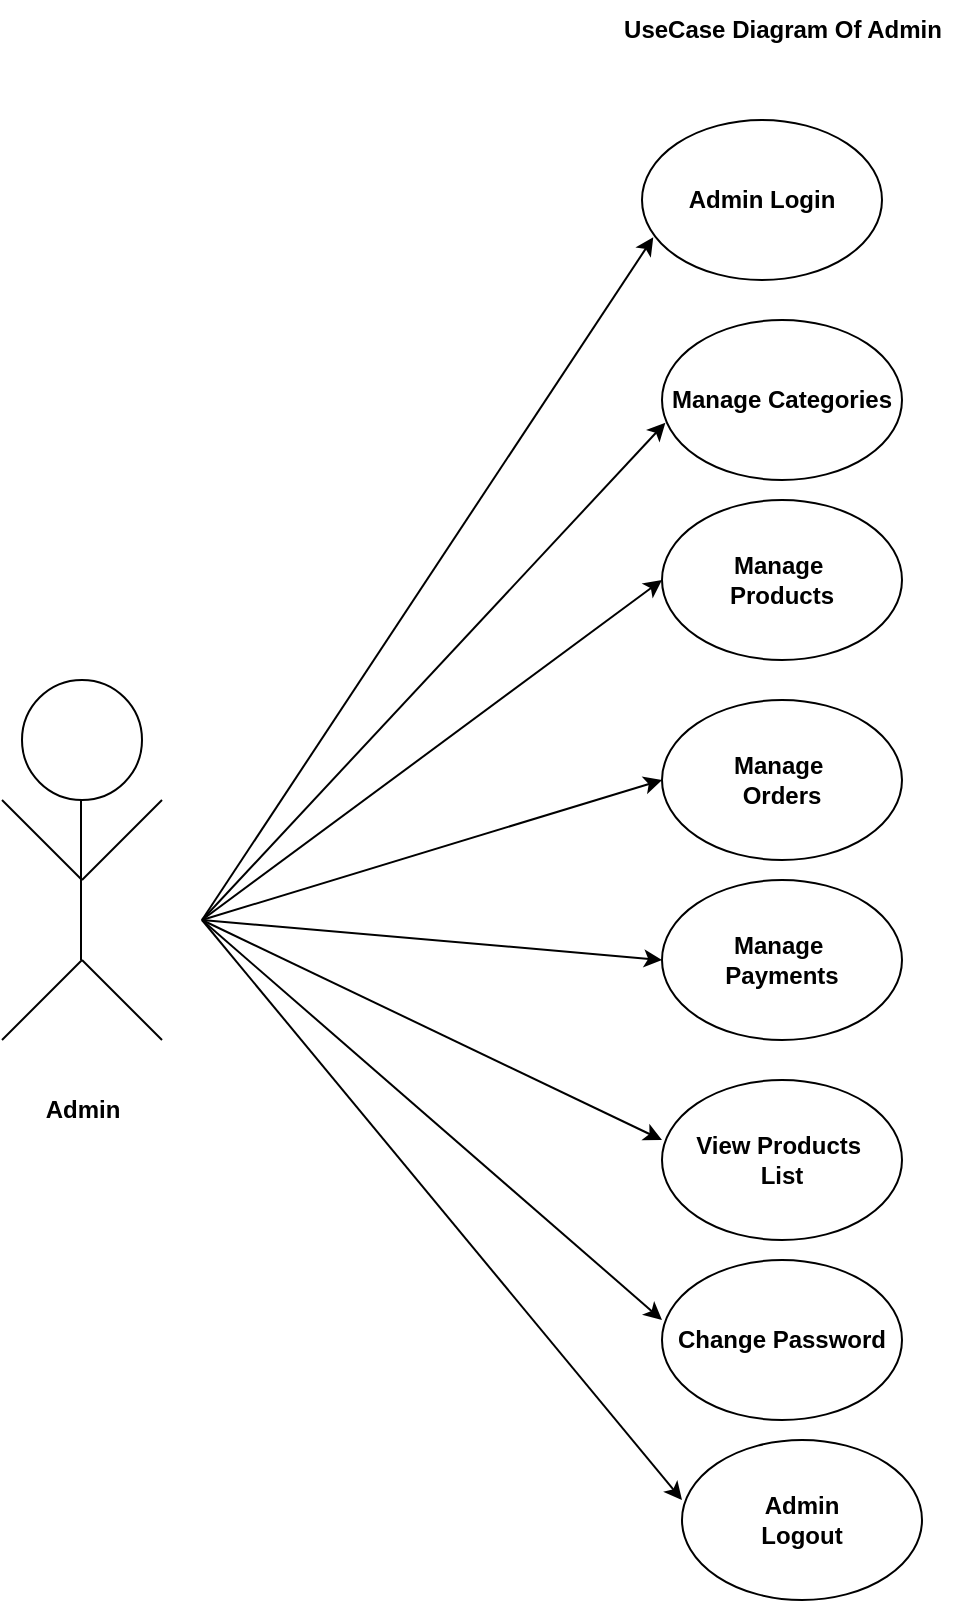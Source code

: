 <mxfile version="24.7.17">
  <diagram name="Page-1" id="qT1KsA2ClLIKK8IvK9sN">
    <mxGraphModel dx="1588" dy="2008" grid="1" gridSize="10" guides="1" tooltips="1" connect="1" arrows="1" fold="1" page="1" pageScale="1" pageWidth="850" pageHeight="1100" math="0" shadow="0">
      <root>
        <mxCell id="0" />
        <mxCell id="1" parent="0" />
        <mxCell id="9r9jPYxPQO7Tfo1PjA_W-1" value="" style="ellipse;whiteSpace=wrap;html=1;aspect=fixed;" parent="1" vertex="1">
          <mxGeometry x="190" y="220" width="60" height="60" as="geometry" />
        </mxCell>
        <mxCell id="9r9jPYxPQO7Tfo1PjA_W-2" value="" style="endArrow=none;html=1;rounded=0;" parent="1" edge="1">
          <mxGeometry width="50" height="50" relative="1" as="geometry">
            <mxPoint x="219.5" y="360" as="sourcePoint" />
            <mxPoint x="219.5" y="280" as="targetPoint" />
            <Array as="points" />
          </mxGeometry>
        </mxCell>
        <mxCell id="9r9jPYxPQO7Tfo1PjA_W-3" value="" style="endArrow=none;html=1;rounded=0;" parent="1" edge="1">
          <mxGeometry width="50" height="50" relative="1" as="geometry">
            <mxPoint x="220" y="320" as="sourcePoint" />
            <mxPoint x="180" y="280" as="targetPoint" />
          </mxGeometry>
        </mxCell>
        <mxCell id="9r9jPYxPQO7Tfo1PjA_W-4" value="" style="endArrow=none;html=1;rounded=0;" parent="1" edge="1">
          <mxGeometry width="50" height="50" relative="1" as="geometry">
            <mxPoint x="220" y="320" as="sourcePoint" />
            <mxPoint x="260" y="280" as="targetPoint" />
            <Array as="points">
              <mxPoint x="250" y="290" />
            </Array>
          </mxGeometry>
        </mxCell>
        <mxCell id="9r9jPYxPQO7Tfo1PjA_W-5" value="" style="endArrow=none;html=1;rounded=0;" parent="1" edge="1">
          <mxGeometry width="50" height="50" relative="1" as="geometry">
            <mxPoint x="220" y="360" as="sourcePoint" />
            <mxPoint x="180" y="400" as="targetPoint" />
          </mxGeometry>
        </mxCell>
        <mxCell id="9r9jPYxPQO7Tfo1PjA_W-6" value="" style="endArrow=none;html=1;rounded=0;" parent="1" edge="1">
          <mxGeometry width="50" height="50" relative="1" as="geometry">
            <mxPoint x="220" y="360" as="sourcePoint" />
            <mxPoint x="260" y="400" as="targetPoint" />
          </mxGeometry>
        </mxCell>
        <mxCell id="9r9jPYxPQO7Tfo1PjA_W-7" value="&lt;b&gt;Manage Categories&lt;/b&gt;" style="ellipse;whiteSpace=wrap;html=1;" parent="1" vertex="1">
          <mxGeometry x="510" y="40" width="120" height="80" as="geometry" />
        </mxCell>
        <mxCell id="9r9jPYxPQO7Tfo1PjA_W-9" value="&lt;b&gt;Admin&lt;/b&gt;&lt;div&gt;&lt;b&gt;Logout&lt;/b&gt;&lt;/div&gt;" style="ellipse;whiteSpace=wrap;html=1;" parent="1" vertex="1">
          <mxGeometry x="520" y="600" width="120" height="80" as="geometry" />
        </mxCell>
        <mxCell id="9r9jPYxPQO7Tfo1PjA_W-10" value="&lt;b&gt;Change Password&lt;/b&gt;" style="ellipse;whiteSpace=wrap;html=1;" parent="1" vertex="1">
          <mxGeometry x="510" y="510" width="120" height="80" as="geometry" />
        </mxCell>
        <mxCell id="9r9jPYxPQO7Tfo1PjA_W-11" value="&lt;b&gt;View Products&amp;nbsp;&lt;/b&gt;&lt;div&gt;&lt;b&gt;List&lt;/b&gt;&lt;/div&gt;" style="ellipse;whiteSpace=wrap;html=1;" parent="1" vertex="1">
          <mxGeometry x="510" y="420" width="120" height="80" as="geometry" />
        </mxCell>
        <mxCell id="9r9jPYxPQO7Tfo1PjA_W-12" value="&lt;b&gt;Admin Login&lt;/b&gt;" style="ellipse;whiteSpace=wrap;html=1;" parent="1" vertex="1">
          <mxGeometry x="500" y="-60" width="120" height="80" as="geometry" />
        </mxCell>
        <mxCell id="9r9jPYxPQO7Tfo1PjA_W-13" value="&lt;b&gt;Manage&amp;nbsp;&lt;/b&gt;&lt;div&gt;&lt;b&gt;Payments&lt;/b&gt;&lt;/div&gt;" style="ellipse;whiteSpace=wrap;html=1;" parent="1" vertex="1">
          <mxGeometry x="510" y="320" width="120" height="80" as="geometry" />
        </mxCell>
        <mxCell id="9r9jPYxPQO7Tfo1PjA_W-14" value="&lt;b&gt;Manage&amp;nbsp;&lt;/b&gt;&lt;div&gt;&lt;b&gt;Orders&lt;/b&gt;&lt;/div&gt;" style="ellipse;whiteSpace=wrap;html=1;" parent="1" vertex="1">
          <mxGeometry x="510" y="230" width="120" height="80" as="geometry" />
        </mxCell>
        <mxCell id="9r9jPYxPQO7Tfo1PjA_W-15" value="&lt;b&gt;Manage&amp;nbsp;&lt;/b&gt;&lt;div&gt;&lt;b&gt;Products&lt;/b&gt;&lt;/div&gt;" style="ellipse;whiteSpace=wrap;html=1;" parent="1" vertex="1">
          <mxGeometry x="510" y="130" width="120" height="80" as="geometry" />
        </mxCell>
        <mxCell id="9r9jPYxPQO7Tfo1PjA_W-17" value="" style="endArrow=classic;html=1;rounded=0;entryX=0.047;entryY=0.733;entryDx=0;entryDy=0;entryPerimeter=0;" parent="1" target="9r9jPYxPQO7Tfo1PjA_W-12" edge="1">
          <mxGeometry width="50" height="50" relative="1" as="geometry">
            <mxPoint x="280" y="340" as="sourcePoint" />
            <mxPoint x="430" y="120" as="targetPoint" />
          </mxGeometry>
        </mxCell>
        <mxCell id="9r9jPYxPQO7Tfo1PjA_W-18" value="" style="endArrow=classic;html=1;rounded=0;entryX=0.014;entryY=0.642;entryDx=0;entryDy=0;entryPerimeter=0;" parent="1" target="9r9jPYxPQO7Tfo1PjA_W-7" edge="1">
          <mxGeometry width="50" height="50" relative="1" as="geometry">
            <mxPoint x="280" y="340" as="sourcePoint" />
            <mxPoint x="430" y="120" as="targetPoint" />
          </mxGeometry>
        </mxCell>
        <mxCell id="9r9jPYxPQO7Tfo1PjA_W-19" value="" style="endArrow=classic;html=1;rounded=0;entryX=0;entryY=0.5;entryDx=0;entryDy=0;" parent="1" target="9r9jPYxPQO7Tfo1PjA_W-15" edge="1">
          <mxGeometry width="50" height="50" relative="1" as="geometry">
            <mxPoint x="280" y="340" as="sourcePoint" />
            <mxPoint x="430" y="110" as="targetPoint" />
          </mxGeometry>
        </mxCell>
        <mxCell id="9r9jPYxPQO7Tfo1PjA_W-20" value="" style="endArrow=classic;html=1;rounded=0;entryX=0;entryY=0.375;entryDx=0;entryDy=0;entryPerimeter=0;" parent="1" target="9r9jPYxPQO7Tfo1PjA_W-10" edge="1">
          <mxGeometry width="50" height="50" relative="1" as="geometry">
            <mxPoint x="280" y="340" as="sourcePoint" />
            <mxPoint x="500" y="520" as="targetPoint" />
          </mxGeometry>
        </mxCell>
        <mxCell id="9r9jPYxPQO7Tfo1PjA_W-21" value="" style="endArrow=classic;html=1;rounded=0;entryX=0;entryY=0.375;entryDx=0;entryDy=0;entryPerimeter=0;" parent="1" target="9r9jPYxPQO7Tfo1PjA_W-11" edge="1">
          <mxGeometry width="50" height="50" relative="1" as="geometry">
            <mxPoint x="280" y="340" as="sourcePoint" />
            <mxPoint x="490" y="440" as="targetPoint" />
          </mxGeometry>
        </mxCell>
        <mxCell id="9r9jPYxPQO7Tfo1PjA_W-22" value="" style="endArrow=classic;html=1;rounded=0;entryX=0;entryY=0.5;entryDx=0;entryDy=0;" parent="1" target="9r9jPYxPQO7Tfo1PjA_W-14" edge="1">
          <mxGeometry width="50" height="50" relative="1" as="geometry">
            <mxPoint x="280" y="340" as="sourcePoint" />
            <mxPoint x="490" y="320" as="targetPoint" />
          </mxGeometry>
        </mxCell>
        <mxCell id="9r9jPYxPQO7Tfo1PjA_W-23" value="" style="endArrow=classic;html=1;rounded=0;" parent="1" edge="1">
          <mxGeometry width="50" height="50" relative="1" as="geometry">
            <mxPoint x="280" y="340" as="sourcePoint" />
            <mxPoint x="510" y="360" as="targetPoint" />
          </mxGeometry>
        </mxCell>
        <mxCell id="9r9jPYxPQO7Tfo1PjA_W-25" value="" style="endArrow=classic;html=1;rounded=0;entryX=0;entryY=0.375;entryDx=0;entryDy=0;entryPerimeter=0;" parent="1" target="9r9jPYxPQO7Tfo1PjA_W-9" edge="1">
          <mxGeometry width="50" height="50" relative="1" as="geometry">
            <mxPoint x="280" y="340" as="sourcePoint" />
            <mxPoint x="440" y="570" as="targetPoint" />
          </mxGeometry>
        </mxCell>
        <mxCell id="9r9jPYxPQO7Tfo1PjA_W-26" value="&lt;b&gt;Admin&lt;/b&gt;" style="text;html=1;align=center;verticalAlign=middle;resizable=0;points=[];autosize=1;strokeColor=none;fillColor=none;" parent="1" vertex="1">
          <mxGeometry x="190" y="420" width="60" height="30" as="geometry" />
        </mxCell>
        <mxCell id="9r9jPYxPQO7Tfo1PjA_W-27" value="&lt;b&gt;UseCase Diagram Of Admin&lt;/b&gt;" style="text;html=1;align=center;verticalAlign=middle;resizable=0;points=[];autosize=1;strokeColor=none;fillColor=none;" parent="1" vertex="1">
          <mxGeometry x="480" y="-120" width="180" height="30" as="geometry" />
        </mxCell>
      </root>
    </mxGraphModel>
  </diagram>
</mxfile>

